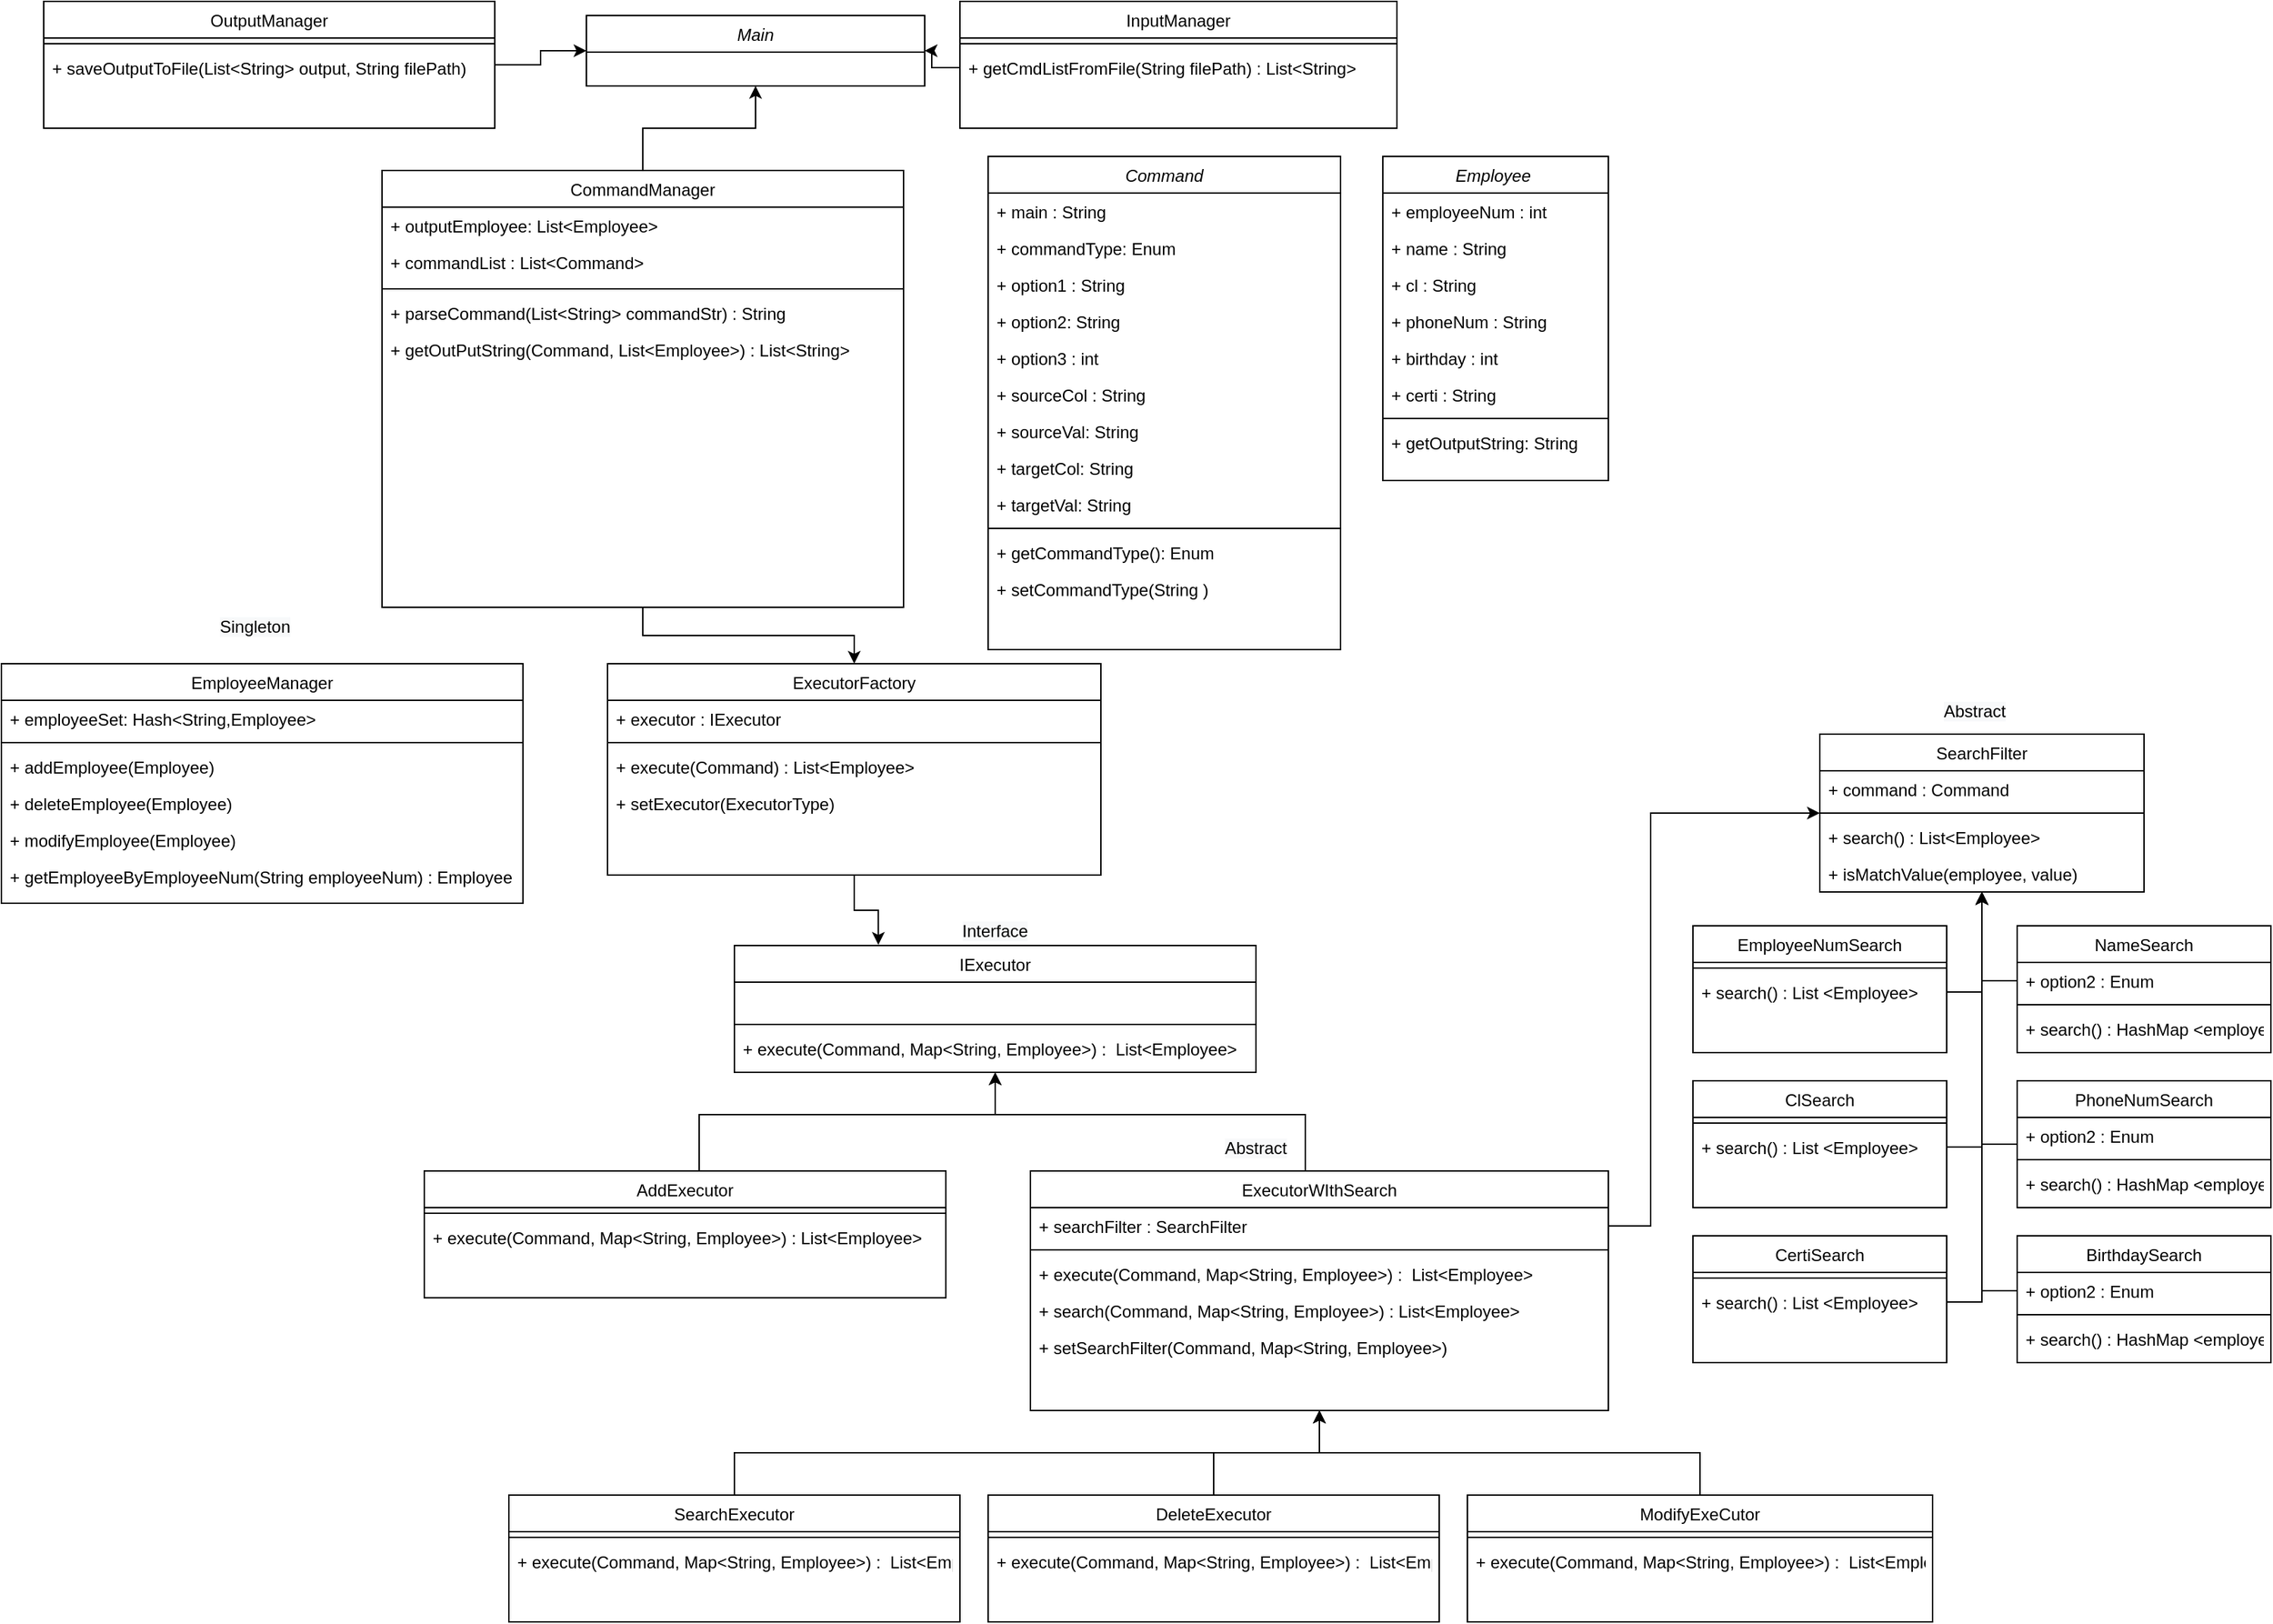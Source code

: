 <mxfile version="17.1.3" type="github">
  <diagram id="C5RBs43oDa-KdzZeNtuy" name="Page-1">
    <mxGraphModel dx="2188" dy="1085" grid="1" gridSize="10" guides="1" tooltips="1" connect="1" arrows="1" fold="1" page="1" pageScale="1" pageWidth="2336" pageHeight="1654" math="0" shadow="0">
      <root>
        <mxCell id="WIyWlLk6GJQsqaUBKTNV-0" />
        <mxCell id="WIyWlLk6GJQsqaUBKTNV-1" parent="WIyWlLk6GJQsqaUBKTNV-0" />
        <mxCell id="zkfFHV4jXpPFQw0GAbJ--0" value="Employee " style="swimlane;fontStyle=2;align=center;verticalAlign=top;childLayout=stackLayout;horizontal=1;startSize=26;horizontalStack=0;resizeParent=1;resizeLast=0;collapsible=1;marginBottom=0;rounded=0;shadow=0;strokeWidth=1;" parent="WIyWlLk6GJQsqaUBKTNV-1" vertex="1">
          <mxGeometry x="990" y="140" width="160" height="230" as="geometry">
            <mxRectangle x="230" y="140" width="160" height="26" as="alternateBounds" />
          </mxGeometry>
        </mxCell>
        <mxCell id="zkfFHV4jXpPFQw0GAbJ--1" value="+ employeeNum : int" style="text;align=left;verticalAlign=top;spacingLeft=4;spacingRight=4;overflow=hidden;rotatable=0;points=[[0,0.5],[1,0.5]];portConstraint=eastwest;" parent="zkfFHV4jXpPFQw0GAbJ--0" vertex="1">
          <mxGeometry y="26" width="160" height="26" as="geometry" />
        </mxCell>
        <mxCell id="zkfFHV4jXpPFQw0GAbJ--2" value="+ name : String" style="text;align=left;verticalAlign=top;spacingLeft=4;spacingRight=4;overflow=hidden;rotatable=0;points=[[0,0.5],[1,0.5]];portConstraint=eastwest;rounded=0;shadow=0;html=0;" parent="zkfFHV4jXpPFQw0GAbJ--0" vertex="1">
          <mxGeometry y="52" width="160" height="26" as="geometry" />
        </mxCell>
        <mxCell id="zkfFHV4jXpPFQw0GAbJ--3" value="+ cl : String" style="text;align=left;verticalAlign=top;spacingLeft=4;spacingRight=4;overflow=hidden;rotatable=0;points=[[0,0.5],[1,0.5]];portConstraint=eastwest;rounded=0;shadow=0;html=0;" parent="zkfFHV4jXpPFQw0GAbJ--0" vertex="1">
          <mxGeometry y="78" width="160" height="26" as="geometry" />
        </mxCell>
        <mxCell id="xc-bG-OozDcKseXhNq61-0" value="+ phoneNum : String" style="text;align=left;verticalAlign=top;spacingLeft=4;spacingRight=4;overflow=hidden;rotatable=0;points=[[0,0.5],[1,0.5]];portConstraint=eastwest;rounded=0;shadow=0;html=0;" parent="zkfFHV4jXpPFQw0GAbJ--0" vertex="1">
          <mxGeometry y="104" width="160" height="26" as="geometry" />
        </mxCell>
        <mxCell id="xc-bG-OozDcKseXhNq61-1" value="+ birthday : int" style="text;align=left;verticalAlign=top;spacingLeft=4;spacingRight=4;overflow=hidden;rotatable=0;points=[[0,0.5],[1,0.5]];portConstraint=eastwest;rounded=0;shadow=0;html=0;" parent="zkfFHV4jXpPFQw0GAbJ--0" vertex="1">
          <mxGeometry y="130" width="160" height="26" as="geometry" />
        </mxCell>
        <mxCell id="xc-bG-OozDcKseXhNq61-2" value="+ certi : String" style="text;align=left;verticalAlign=top;spacingLeft=4;spacingRight=4;overflow=hidden;rotatable=0;points=[[0,0.5],[1,0.5]];portConstraint=eastwest;rounded=0;shadow=0;html=0;" parent="zkfFHV4jXpPFQw0GAbJ--0" vertex="1">
          <mxGeometry y="156" width="160" height="26" as="geometry" />
        </mxCell>
        <mxCell id="XKsbibmMETe02h0eCrmc-21" value="" style="line;strokeWidth=1;fillColor=none;align=left;verticalAlign=middle;spacingTop=-1;spacingLeft=3;spacingRight=3;rotatable=0;labelPosition=right;points=[];portConstraint=eastwest;" vertex="1" parent="zkfFHV4jXpPFQw0GAbJ--0">
          <mxGeometry y="182" width="160" height="8" as="geometry" />
        </mxCell>
        <mxCell id="XKsbibmMETe02h0eCrmc-22" value="+ getOutputString: String" style="text;align=left;verticalAlign=top;spacingLeft=4;spacingRight=4;overflow=hidden;rotatable=0;points=[[0,0.5],[1,0.5]];portConstraint=eastwest;rounded=0;shadow=0;html=0;" vertex="1" parent="zkfFHV4jXpPFQw0GAbJ--0">
          <mxGeometry y="190" width="160" height="26" as="geometry" />
        </mxCell>
        <mxCell id="zkfFHV4jXpPFQw0GAbJ--17" value="EmployeeManager" style="swimlane;fontStyle=0;align=center;verticalAlign=top;childLayout=stackLayout;horizontal=1;startSize=26;horizontalStack=0;resizeParent=1;resizeLast=0;collapsible=1;marginBottom=0;rounded=0;shadow=0;strokeWidth=1;" parent="WIyWlLk6GJQsqaUBKTNV-1" vertex="1">
          <mxGeometry x="10" y="500" width="370" height="170" as="geometry">
            <mxRectangle x="360" y="200" width="160" height="26" as="alternateBounds" />
          </mxGeometry>
        </mxCell>
        <mxCell id="xc-bG-OozDcKseXhNq61-7" value="+ employeeSet: Hash&lt;String,Employee&gt;" style="text;align=left;verticalAlign=top;spacingLeft=4;spacingRight=4;overflow=hidden;rotatable=0;points=[[0,0.5],[1,0.5]];portConstraint=eastwest;" parent="zkfFHV4jXpPFQw0GAbJ--17" vertex="1">
          <mxGeometry y="26" width="370" height="26" as="geometry" />
        </mxCell>
        <mxCell id="zkfFHV4jXpPFQw0GAbJ--23" value="" style="line;html=1;strokeWidth=1;align=left;verticalAlign=middle;spacingTop=-1;spacingLeft=3;spacingRight=3;rotatable=0;labelPosition=right;points=[];portConstraint=eastwest;" parent="zkfFHV4jXpPFQw0GAbJ--17" vertex="1">
          <mxGeometry y="52" width="370" height="8" as="geometry" />
        </mxCell>
        <mxCell id="xc-bG-OozDcKseXhNq61-9" value="+ addEmployee(Employee) " style="text;align=left;verticalAlign=top;spacingLeft=4;spacingRight=4;overflow=hidden;rotatable=0;points=[[0,0.5],[1,0.5]];portConstraint=eastwest;" parent="zkfFHV4jXpPFQw0GAbJ--17" vertex="1">
          <mxGeometry y="60" width="370" height="26" as="geometry" />
        </mxCell>
        <mxCell id="XKsbibmMETe02h0eCrmc-74" value="+ deleteEmployee(Employee) " style="text;align=left;verticalAlign=top;spacingLeft=4;spacingRight=4;overflow=hidden;rotatable=0;points=[[0,0.5],[1,0.5]];portConstraint=eastwest;" vertex="1" parent="zkfFHV4jXpPFQw0GAbJ--17">
          <mxGeometry y="86" width="370" height="26" as="geometry" />
        </mxCell>
        <mxCell id="XKsbibmMETe02h0eCrmc-75" value="+ modifyEmployee(Employee) " style="text;align=left;verticalAlign=top;spacingLeft=4;spacingRight=4;overflow=hidden;rotatable=0;points=[[0,0.5],[1,0.5]];portConstraint=eastwest;" vertex="1" parent="zkfFHV4jXpPFQw0GAbJ--17">
          <mxGeometry y="112" width="370" height="26" as="geometry" />
        </mxCell>
        <mxCell id="XKsbibmMETe02h0eCrmc-70" value="+ getEmployeeByEmployeeNum(String employeeNum) : Employee" style="text;align=left;verticalAlign=top;spacingLeft=4;spacingRight=4;overflow=hidden;rotatable=0;points=[[0,0.5],[1,0.5]];portConstraint=eastwest;" vertex="1" parent="zkfFHV4jXpPFQw0GAbJ--17">
          <mxGeometry y="138" width="370" height="26" as="geometry" />
        </mxCell>
        <mxCell id="XKsbibmMETe02h0eCrmc-77" style="edgeStyle=orthogonalEdgeStyle;rounded=0;orthogonalLoop=1;jettySize=auto;html=1;entryX=0.5;entryY=1;entryDx=0;entryDy=0;" edge="1" parent="WIyWlLk6GJQsqaUBKTNV-1" source="xc-bG-OozDcKseXhNq61-25" target="XKsbibmMETe02h0eCrmc-0">
          <mxGeometry relative="1" as="geometry" />
        </mxCell>
        <mxCell id="XKsbibmMETe02h0eCrmc-79" style="edgeStyle=orthogonalEdgeStyle;rounded=0;orthogonalLoop=1;jettySize=auto;html=1;entryX=0.5;entryY=0;entryDx=0;entryDy=0;" edge="1" parent="WIyWlLk6GJQsqaUBKTNV-1" source="xc-bG-OozDcKseXhNq61-25" target="XKsbibmMETe02h0eCrmc-28">
          <mxGeometry relative="1" as="geometry" />
        </mxCell>
        <mxCell id="xc-bG-OozDcKseXhNq61-25" value="CommandManager" style="swimlane;fontStyle=0;align=center;verticalAlign=top;childLayout=stackLayout;horizontal=1;startSize=26;horizontalStack=0;resizeParent=1;resizeLast=0;collapsible=1;marginBottom=0;rounded=0;shadow=0;strokeWidth=1;" parent="WIyWlLk6GJQsqaUBKTNV-1" vertex="1">
          <mxGeometry x="280" y="150" width="370" height="310" as="geometry">
            <mxRectangle x="550" y="140" width="160" height="26" as="alternateBounds" />
          </mxGeometry>
        </mxCell>
        <mxCell id="xc-bG-OozDcKseXhNq61-26" value="+ outputEmployee: List&lt;Employee&gt;" style="text;align=left;verticalAlign=top;spacingLeft=4;spacingRight=4;overflow=hidden;rotatable=0;points=[[0,0.5],[1,0.5]];portConstraint=eastwest;" parent="xc-bG-OozDcKseXhNq61-25" vertex="1">
          <mxGeometry y="26" width="370" height="26" as="geometry" />
        </mxCell>
        <mxCell id="xc-bG-OozDcKseXhNq61-27" value="+ commandList : List&lt;Command&gt;" style="text;align=left;verticalAlign=top;spacingLeft=4;spacingRight=4;overflow=hidden;rotatable=0;points=[[0,0.5],[1,0.5]];portConstraint=eastwest;rounded=0;shadow=0;html=0;" parent="xc-bG-OozDcKseXhNq61-25" vertex="1">
          <mxGeometry y="52" width="370" height="28" as="geometry" />
        </mxCell>
        <mxCell id="xc-bG-OozDcKseXhNq61-31" value="" style="line;html=1;strokeWidth=1;align=left;verticalAlign=middle;spacingTop=-1;spacingLeft=3;spacingRight=3;rotatable=0;labelPosition=right;points=[];portConstraint=eastwest;" parent="xc-bG-OozDcKseXhNq61-25" vertex="1">
          <mxGeometry y="80" width="370" height="8" as="geometry" />
        </mxCell>
        <mxCell id="XKsbibmMETe02h0eCrmc-25" value="+ parseCommand(List&lt;String&gt; commandStr) : String " style="text;align=left;verticalAlign=top;spacingLeft=4;spacingRight=4;overflow=hidden;rotatable=0;points=[[0,0.5],[1,0.5]];portConstraint=eastwest;" vertex="1" parent="xc-bG-OozDcKseXhNq61-25">
          <mxGeometry y="88" width="370" height="26" as="geometry" />
        </mxCell>
        <mxCell id="xc-bG-OozDcKseXhNq61-33" value="+ getOutPutString(Command, List&lt;Employee&gt;) : List&lt;String&gt;" style="text;align=left;verticalAlign=top;spacingLeft=4;spacingRight=4;overflow=hidden;rotatable=0;points=[[0,0.5],[1,0.5]];portConstraint=eastwest;" parent="xc-bG-OozDcKseXhNq61-25" vertex="1">
          <mxGeometry y="114" width="370" height="26" as="geometry" />
        </mxCell>
        <mxCell id="xc-bG-OozDcKseXhNq61-37" value="Command" style="swimlane;fontStyle=2;align=center;verticalAlign=top;childLayout=stackLayout;horizontal=1;startSize=26;horizontalStack=0;resizeParent=1;resizeLast=0;collapsible=1;marginBottom=0;rounded=0;shadow=0;strokeWidth=1;" parent="WIyWlLk6GJQsqaUBKTNV-1" vertex="1">
          <mxGeometry x="710" y="140" width="250" height="350" as="geometry">
            <mxRectangle x="230" y="140" width="160" height="26" as="alternateBounds" />
          </mxGeometry>
        </mxCell>
        <mxCell id="xc-bG-OozDcKseXhNq61-38" value="+ main : String" style="text;align=left;verticalAlign=top;spacingLeft=4;spacingRight=4;overflow=hidden;rotatable=0;points=[[0,0.5],[1,0.5]];portConstraint=eastwest;" parent="xc-bG-OozDcKseXhNq61-37" vertex="1">
          <mxGeometry y="26" width="250" height="26" as="geometry" />
        </mxCell>
        <mxCell id="xc-bG-OozDcKseXhNq61-39" value="+ commandType: Enum" style="text;align=left;verticalAlign=top;spacingLeft=4;spacingRight=4;overflow=hidden;rotatable=0;points=[[0,0.5],[1,0.5]];portConstraint=eastwest;rounded=0;shadow=0;html=0;" parent="xc-bG-OozDcKseXhNq61-37" vertex="1">
          <mxGeometry y="52" width="250" height="26" as="geometry" />
        </mxCell>
        <mxCell id="xc-bG-OozDcKseXhNq61-40" value="+ option1 : String" style="text;align=left;verticalAlign=top;spacingLeft=4;spacingRight=4;overflow=hidden;rotatable=0;points=[[0,0.5],[1,0.5]];portConstraint=eastwest;rounded=0;shadow=0;html=0;" parent="xc-bG-OozDcKseXhNq61-37" vertex="1">
          <mxGeometry y="78" width="250" height="26" as="geometry" />
        </mxCell>
        <mxCell id="xc-bG-OozDcKseXhNq61-41" value="+ option2: String" style="text;align=left;verticalAlign=top;spacingLeft=4;spacingRight=4;overflow=hidden;rotatable=0;points=[[0,0.5],[1,0.5]];portConstraint=eastwest;rounded=0;shadow=0;html=0;" parent="xc-bG-OozDcKseXhNq61-37" vertex="1">
          <mxGeometry y="104" width="250" height="26" as="geometry" />
        </mxCell>
        <mxCell id="xc-bG-OozDcKseXhNq61-42" value="+ option3 : int" style="text;align=left;verticalAlign=top;spacingLeft=4;spacingRight=4;overflow=hidden;rotatable=0;points=[[0,0.5],[1,0.5]];portConstraint=eastwest;rounded=0;shadow=0;html=0;" parent="xc-bG-OozDcKseXhNq61-37" vertex="1">
          <mxGeometry y="130" width="250" height="26" as="geometry" />
        </mxCell>
        <mxCell id="xc-bG-OozDcKseXhNq61-43" value="+ sourceCol : String" style="text;align=left;verticalAlign=top;spacingLeft=4;spacingRight=4;overflow=hidden;rotatable=0;points=[[0,0.5],[1,0.5]];portConstraint=eastwest;rounded=0;shadow=0;html=0;" parent="xc-bG-OozDcKseXhNq61-37" vertex="1">
          <mxGeometry y="156" width="250" height="26" as="geometry" />
        </mxCell>
        <mxCell id="xc-bG-OozDcKseXhNq61-61" value="+ sourceVal: String" style="text;align=left;verticalAlign=top;spacingLeft=4;spacingRight=4;overflow=hidden;rotatable=0;points=[[0,0.5],[1,0.5]];portConstraint=eastwest;rounded=0;shadow=0;html=0;" parent="xc-bG-OozDcKseXhNq61-37" vertex="1">
          <mxGeometry y="182" width="250" height="26" as="geometry" />
        </mxCell>
        <mxCell id="xc-bG-OozDcKseXhNq61-62" value="+ targetCol: String" style="text;align=left;verticalAlign=top;spacingLeft=4;spacingRight=4;overflow=hidden;rotatable=0;points=[[0,0.5],[1,0.5]];portConstraint=eastwest;rounded=0;shadow=0;html=0;" parent="xc-bG-OozDcKseXhNq61-37" vertex="1">
          <mxGeometry y="208" width="250" height="26" as="geometry" />
        </mxCell>
        <mxCell id="xc-bG-OozDcKseXhNq61-63" value="+ targetVal: String" style="text;align=left;verticalAlign=top;spacingLeft=4;spacingRight=4;overflow=hidden;rotatable=0;points=[[0,0.5],[1,0.5]];portConstraint=eastwest;rounded=0;shadow=0;html=0;" parent="xc-bG-OozDcKseXhNq61-37" vertex="1">
          <mxGeometry y="234" width="250" height="26" as="geometry" />
        </mxCell>
        <mxCell id="XKsbibmMETe02h0eCrmc-23" value="" style="line;strokeWidth=1;fillColor=none;align=left;verticalAlign=middle;spacingTop=-1;spacingLeft=3;spacingRight=3;rotatable=0;labelPosition=right;points=[];portConstraint=eastwest;" vertex="1" parent="xc-bG-OozDcKseXhNq61-37">
          <mxGeometry y="260" width="250" height="8" as="geometry" />
        </mxCell>
        <mxCell id="XKsbibmMETe02h0eCrmc-24" value="+ getCommandType(): Enum" style="text;align=left;verticalAlign=top;spacingLeft=4;spacingRight=4;overflow=hidden;rotatable=0;points=[[0,0.5],[1,0.5]];portConstraint=eastwest;rounded=0;shadow=0;html=0;" vertex="1" parent="xc-bG-OozDcKseXhNq61-37">
          <mxGeometry y="268" width="250" height="26" as="geometry" />
        </mxCell>
        <mxCell id="XKsbibmMETe02h0eCrmc-27" value="+ setCommandType(String )" style="text;align=left;verticalAlign=top;spacingLeft=4;spacingRight=4;overflow=hidden;rotatable=0;points=[[0,0.5],[1,0.5]];portConstraint=eastwest;rounded=0;shadow=0;html=0;" vertex="1" parent="xc-bG-OozDcKseXhNq61-37">
          <mxGeometry y="294" width="250" height="26" as="geometry" />
        </mxCell>
        <mxCell id="xc-bG-OozDcKseXhNq61-64" value="IExecutor" style="swimlane;fontStyle=0;align=center;verticalAlign=top;childLayout=stackLayout;horizontal=1;startSize=26;horizontalStack=0;resizeParent=1;resizeLast=0;collapsible=1;marginBottom=0;rounded=0;shadow=0;strokeWidth=1;" parent="WIyWlLk6GJQsqaUBKTNV-1" vertex="1">
          <mxGeometry x="530" y="700" width="370" height="90" as="geometry">
            <mxRectangle x="550" y="140" width="160" height="26" as="alternateBounds" />
          </mxGeometry>
        </mxCell>
        <mxCell id="xc-bG-OozDcKseXhNq61-65" value=" " style="text;align=left;verticalAlign=top;spacingLeft=4;spacingRight=4;overflow=hidden;rotatable=0;points=[[0,0.5],[1,0.5]];portConstraint=eastwest;" parent="xc-bG-OozDcKseXhNq61-64" vertex="1">
          <mxGeometry y="26" width="370" height="26" as="geometry" />
        </mxCell>
        <mxCell id="xc-bG-OozDcKseXhNq61-70" value="" style="line;html=1;strokeWidth=1;align=left;verticalAlign=middle;spacingTop=-1;spacingLeft=3;spacingRight=3;rotatable=0;labelPosition=right;points=[];portConstraint=eastwest;" parent="xc-bG-OozDcKseXhNq61-64" vertex="1">
          <mxGeometry y="52" width="370" height="8" as="geometry" />
        </mxCell>
        <mxCell id="xc-bG-OozDcKseXhNq61-91" value="+ execute(Command, Map&lt;String, Employee&gt;) :  List&lt;Employee&gt;" style="text;align=left;verticalAlign=top;spacingLeft=4;spacingRight=4;overflow=hidden;rotatable=0;points=[[0,0.5],[1,0.5]];portConstraint=eastwest;" parent="xc-bG-OozDcKseXhNq61-64" vertex="1">
          <mxGeometry y="60" width="370" height="26" as="geometry" />
        </mxCell>
        <mxCell id="xc-bG-OozDcKseXhNq61-96" style="edgeStyle=orthogonalEdgeStyle;rounded=0;orthogonalLoop=1;jettySize=auto;html=1;" parent="WIyWlLk6GJQsqaUBKTNV-1" source="xc-bG-OozDcKseXhNq61-77" target="xc-bG-OozDcKseXhNq61-64" edge="1">
          <mxGeometry relative="1" as="geometry">
            <Array as="points">
              <mxPoint x="505" y="820" />
              <mxPoint x="715" y="820" />
            </Array>
          </mxGeometry>
        </mxCell>
        <mxCell id="xc-bG-OozDcKseXhNq61-77" value="AddExecutor" style="swimlane;fontStyle=0;align=center;verticalAlign=top;childLayout=stackLayout;horizontal=1;startSize=26;horizontalStack=0;resizeParent=1;resizeLast=0;collapsible=1;marginBottom=0;rounded=0;shadow=0;strokeWidth=1;" parent="WIyWlLk6GJQsqaUBKTNV-1" vertex="1">
          <mxGeometry x="310" y="860" width="370" height="90" as="geometry">
            <mxRectangle x="550" y="140" width="160" height="26" as="alternateBounds" />
          </mxGeometry>
        </mxCell>
        <mxCell id="xc-bG-OozDcKseXhNq61-79" value="" style="line;html=1;strokeWidth=1;align=left;verticalAlign=middle;spacingTop=-1;spacingLeft=3;spacingRight=3;rotatable=0;labelPosition=right;points=[];portConstraint=eastwest;" parent="xc-bG-OozDcKseXhNq61-77" vertex="1">
          <mxGeometry y="26" width="370" height="8" as="geometry" />
        </mxCell>
        <mxCell id="xc-bG-OozDcKseXhNq61-103" value="+ execute(Command, Map&lt;String, Employee&gt;) : List&lt;Employee&gt;" style="text;align=left;verticalAlign=top;spacingLeft=4;spacingRight=4;overflow=hidden;rotatable=0;points=[[0,0.5],[1,0.5]];portConstraint=eastwest;" parent="xc-bG-OozDcKseXhNq61-77" vertex="1">
          <mxGeometry y="34" width="370" height="26" as="geometry" />
        </mxCell>
        <mxCell id="xc-bG-OozDcKseXhNq61-81" value="EmployeeNumSearch" style="swimlane;fontStyle=0;align=center;verticalAlign=top;childLayout=stackLayout;horizontal=1;startSize=26;horizontalStack=0;resizeParent=1;resizeLast=0;collapsible=1;marginBottom=0;rounded=0;shadow=0;strokeWidth=1;" parent="WIyWlLk6GJQsqaUBKTNV-1" vertex="1">
          <mxGeometry x="1210" y="686" width="180" height="90" as="geometry">
            <mxRectangle x="550" y="140" width="160" height="26" as="alternateBounds" />
          </mxGeometry>
        </mxCell>
        <mxCell id="xc-bG-OozDcKseXhNq61-83" value="" style="line;html=1;strokeWidth=1;align=left;verticalAlign=middle;spacingTop=-1;spacingLeft=3;spacingRight=3;rotatable=0;labelPosition=right;points=[];portConstraint=eastwest;" parent="xc-bG-OozDcKseXhNq61-81" vertex="1">
          <mxGeometry y="26" width="180" height="8" as="geometry" />
        </mxCell>
        <mxCell id="xc-bG-OozDcKseXhNq61-125" value="+ search() : List &lt;Employee&gt;" style="text;align=left;verticalAlign=top;spacingLeft=4;spacingRight=4;overflow=hidden;rotatable=0;points=[[0,0.5],[1,0.5]];portConstraint=eastwest;" parent="xc-bG-OozDcKseXhNq61-81" vertex="1">
          <mxGeometry y="34" width="180" height="26" as="geometry" />
        </mxCell>
        <mxCell id="xc-bG-OozDcKseXhNq61-111" style="edgeStyle=orthogonalEdgeStyle;rounded=0;orthogonalLoop=1;jettySize=auto;html=1;entryX=0.5;entryY=1;entryDx=0;entryDy=0;" parent="WIyWlLk6GJQsqaUBKTNV-1" source="xc-bG-OozDcKseXhNq61-88" target="xc-bG-OozDcKseXhNq61-64" edge="1">
          <mxGeometry relative="1" as="geometry">
            <Array as="points">
              <mxPoint x="935" y="820" />
              <mxPoint x="715" y="820" />
            </Array>
          </mxGeometry>
        </mxCell>
        <mxCell id="xc-bG-OozDcKseXhNq61-88" value="ExecutorWIthSearch" style="swimlane;fontStyle=0;align=center;verticalAlign=top;childLayout=stackLayout;horizontal=1;startSize=26;horizontalStack=0;resizeParent=1;resizeLast=0;collapsible=1;marginBottom=0;rounded=0;shadow=0;strokeWidth=1;" parent="WIyWlLk6GJQsqaUBKTNV-1" vertex="1">
          <mxGeometry x="740" y="860" width="410" height="170" as="geometry">
            <mxRectangle x="550" y="140" width="160" height="26" as="alternateBounds" />
          </mxGeometry>
        </mxCell>
        <mxCell id="xc-bG-OozDcKseXhNq61-105" value="+ searchFilter : SearchFilter" style="text;align=left;verticalAlign=top;spacingLeft=4;spacingRight=4;overflow=hidden;rotatable=0;points=[[0,0.5],[1,0.5]];portConstraint=eastwest;" parent="xc-bG-OozDcKseXhNq61-88" vertex="1">
          <mxGeometry y="26" width="410" height="26" as="geometry" />
        </mxCell>
        <mxCell id="xc-bG-OozDcKseXhNq61-90" value="" style="line;html=1;strokeWidth=1;align=left;verticalAlign=middle;spacingTop=-1;spacingLeft=3;spacingRight=3;rotatable=0;labelPosition=right;points=[];portConstraint=eastwest;" parent="xc-bG-OozDcKseXhNq61-88" vertex="1">
          <mxGeometry y="52" width="410" height="8" as="geometry" />
        </mxCell>
        <mxCell id="XKsbibmMETe02h0eCrmc-48" value="+ execute(Command, Map&lt;String, Employee&gt;) :  List&lt;Employee&gt;" style="text;align=left;verticalAlign=top;spacingLeft=4;spacingRight=4;overflow=hidden;rotatable=0;points=[[0,0.5],[1,0.5]];portConstraint=eastwest;" vertex="1" parent="xc-bG-OozDcKseXhNq61-88">
          <mxGeometry y="60" width="410" height="26" as="geometry" />
        </mxCell>
        <mxCell id="XKsbibmMETe02h0eCrmc-45" value="+ search(Command, Map&lt;String, Employee&gt;) : List&lt;Employee&gt;" style="text;align=left;verticalAlign=top;spacingLeft=4;spacingRight=4;overflow=hidden;rotatable=0;points=[[0,0.5],[1,0.5]];portConstraint=eastwest;" vertex="1" parent="xc-bG-OozDcKseXhNq61-88">
          <mxGeometry y="86" width="410" height="26" as="geometry" />
        </mxCell>
        <mxCell id="XKsbibmMETe02h0eCrmc-47" value="+ setSearchFilter(Command, Map&lt;String, Employee&gt;)" style="text;align=left;verticalAlign=top;spacingLeft=4;spacingRight=4;overflow=hidden;rotatable=0;points=[[0,0.5],[1,0.5]];portConstraint=eastwest;" vertex="1" parent="xc-bG-OozDcKseXhNq61-88">
          <mxGeometry y="112" width="410" height="26" as="geometry" />
        </mxCell>
        <mxCell id="xc-bG-OozDcKseXhNq61-106" value="SearchFilter" style="swimlane;fontStyle=0;align=center;verticalAlign=top;childLayout=stackLayout;horizontal=1;startSize=26;horizontalStack=0;resizeParent=1;resizeLast=0;collapsible=1;marginBottom=0;rounded=0;shadow=0;strokeWidth=1;" parent="WIyWlLk6GJQsqaUBKTNV-1" vertex="1">
          <mxGeometry x="1300" y="550" width="230" height="112" as="geometry">
            <mxRectangle x="550" y="140" width="160" height="26" as="alternateBounds" />
          </mxGeometry>
        </mxCell>
        <mxCell id="XKsbibmMETe02h0eCrmc-50" value="+ command : Command" style="text;align=left;verticalAlign=top;spacingLeft=4;spacingRight=4;overflow=hidden;rotatable=0;points=[[0,0.5],[1,0.5]];portConstraint=eastwest;" vertex="1" parent="xc-bG-OozDcKseXhNq61-106">
          <mxGeometry y="26" width="230" height="26" as="geometry" />
        </mxCell>
        <mxCell id="xc-bG-OozDcKseXhNq61-108" value="" style="line;html=1;strokeWidth=1;align=left;verticalAlign=middle;spacingTop=-1;spacingLeft=3;spacingRight=3;rotatable=0;labelPosition=right;points=[];portConstraint=eastwest;" parent="xc-bG-OozDcKseXhNq61-106" vertex="1">
          <mxGeometry y="52" width="230" height="8" as="geometry" />
        </mxCell>
        <mxCell id="xc-bG-OozDcKseXhNq61-109" value="+ search() : List&lt;Employee&gt;" style="text;align=left;verticalAlign=top;spacingLeft=4;spacingRight=4;overflow=hidden;rotatable=0;points=[[0,0.5],[1,0.5]];portConstraint=eastwest;" parent="xc-bG-OozDcKseXhNq61-106" vertex="1">
          <mxGeometry y="60" width="230" height="26" as="geometry" />
        </mxCell>
        <mxCell id="XKsbibmMETe02h0eCrmc-51" value="+ isMatchValue(employee, value) " style="text;align=left;verticalAlign=top;spacingLeft=4;spacingRight=4;overflow=hidden;rotatable=0;points=[[0,0.5],[1,0.5]];portConstraint=eastwest;" vertex="1" parent="xc-bG-OozDcKseXhNq61-106">
          <mxGeometry y="86" width="230" height="26" as="geometry" />
        </mxCell>
        <mxCell id="xc-bG-OozDcKseXhNq61-112" value="&lt;span style=&quot;color: rgb(0 , 0 , 0) ; font-family: &amp;#34;helvetica&amp;#34; ; font-size: 12px ; font-style: normal ; font-weight: 400 ; letter-spacing: normal ; text-indent: 0px ; text-transform: none ; word-spacing: 0px ; background-color: rgb(248 , 249 , 250) ; display: inline ; float: none&quot;&gt;Abstract&lt;/span&gt;" style="text;whiteSpace=wrap;html=1;align=center;" parent="WIyWlLk6GJQsqaUBKTNV-1" vertex="1">
          <mxGeometry x="1370" y="520" width="80" height="30" as="geometry" />
        </mxCell>
        <mxCell id="xc-bG-OozDcKseXhNq61-113" value="NameSearch" style="swimlane;fontStyle=0;align=center;verticalAlign=top;childLayout=stackLayout;horizontal=1;startSize=26;horizontalStack=0;resizeParent=1;resizeLast=0;collapsible=1;marginBottom=0;rounded=0;shadow=0;strokeWidth=1;" parent="WIyWlLk6GJQsqaUBKTNV-1" vertex="1">
          <mxGeometry x="1440" y="686" width="180" height="90" as="geometry">
            <mxRectangle x="550" y="140" width="160" height="26" as="alternateBounds" />
          </mxGeometry>
        </mxCell>
        <mxCell id="xc-bG-OozDcKseXhNq61-114" value="+ option2 : Enum" style="text;align=left;verticalAlign=top;spacingLeft=4;spacingRight=4;overflow=hidden;rotatable=0;points=[[0,0.5],[1,0.5]];portConstraint=eastwest;" parent="xc-bG-OozDcKseXhNq61-113" vertex="1">
          <mxGeometry y="26" width="180" height="26" as="geometry" />
        </mxCell>
        <mxCell id="xc-bG-OozDcKseXhNq61-115" value="" style="line;html=1;strokeWidth=1;align=left;verticalAlign=middle;spacingTop=-1;spacingLeft=3;spacingRight=3;rotatable=0;labelPosition=right;points=[];portConstraint=eastwest;" parent="xc-bG-OozDcKseXhNq61-113" vertex="1">
          <mxGeometry y="52" width="180" height="8" as="geometry" />
        </mxCell>
        <mxCell id="xc-bG-OozDcKseXhNq61-116" value="+ search() : HashMap &lt;employeeNum, Employee&gt;" style="text;align=left;verticalAlign=top;spacingLeft=4;spacingRight=4;overflow=hidden;rotatable=0;points=[[0,0.5],[1,0.5]];portConstraint=eastwest;" parent="xc-bG-OozDcKseXhNq61-113" vertex="1">
          <mxGeometry y="60" width="180" height="26" as="geometry" />
        </mxCell>
        <mxCell id="XKsbibmMETe02h0eCrmc-57" style="edgeStyle=orthogonalEdgeStyle;rounded=0;orthogonalLoop=1;jettySize=auto;html=1;" edge="1" parent="WIyWlLk6GJQsqaUBKTNV-1" source="xc-bG-OozDcKseXhNq61-126" target="xc-bG-OozDcKseXhNq61-106">
          <mxGeometry relative="1" as="geometry">
            <Array as="points">
              <mxPoint x="1415" y="841" />
            </Array>
          </mxGeometry>
        </mxCell>
        <mxCell id="xc-bG-OozDcKseXhNq61-126" value="PhoneNumSearch" style="swimlane;fontStyle=0;align=center;verticalAlign=top;childLayout=stackLayout;horizontal=1;startSize=26;horizontalStack=0;resizeParent=1;resizeLast=0;collapsible=1;marginBottom=0;rounded=0;shadow=0;strokeWidth=1;" parent="WIyWlLk6GJQsqaUBKTNV-1" vertex="1">
          <mxGeometry x="1440" y="796" width="180" height="90" as="geometry">
            <mxRectangle x="550" y="140" width="160" height="26" as="alternateBounds" />
          </mxGeometry>
        </mxCell>
        <mxCell id="xc-bG-OozDcKseXhNq61-127" value="+ option2 : Enum" style="text;align=left;verticalAlign=top;spacingLeft=4;spacingRight=4;overflow=hidden;rotatable=0;points=[[0,0.5],[1,0.5]];portConstraint=eastwest;" parent="xc-bG-OozDcKseXhNq61-126" vertex="1">
          <mxGeometry y="26" width="180" height="26" as="geometry" />
        </mxCell>
        <mxCell id="xc-bG-OozDcKseXhNq61-128" value="" style="line;html=1;strokeWidth=1;align=left;verticalAlign=middle;spacingTop=-1;spacingLeft=3;spacingRight=3;rotatable=0;labelPosition=right;points=[];portConstraint=eastwest;" parent="xc-bG-OozDcKseXhNq61-126" vertex="1">
          <mxGeometry y="52" width="180" height="8" as="geometry" />
        </mxCell>
        <mxCell id="xc-bG-OozDcKseXhNq61-129" value="+ search() : HashMap &lt;employeeNum, Employee&gt;" style="text;align=left;verticalAlign=top;spacingLeft=4;spacingRight=4;overflow=hidden;rotatable=0;points=[[0,0.5],[1,0.5]];portConstraint=eastwest;" parent="xc-bG-OozDcKseXhNq61-126" vertex="1">
          <mxGeometry y="60" width="180" height="26" as="geometry" />
        </mxCell>
        <mxCell id="xc-bG-OozDcKseXhNq61-130" value="ClSearch" style="swimlane;fontStyle=0;align=center;verticalAlign=top;childLayout=stackLayout;horizontal=1;startSize=26;horizontalStack=0;resizeParent=1;resizeLast=0;collapsible=1;marginBottom=0;rounded=0;shadow=0;strokeWidth=1;" parent="WIyWlLk6GJQsqaUBKTNV-1" vertex="1">
          <mxGeometry x="1210" y="796" width="180" height="90" as="geometry">
            <mxRectangle x="550" y="140" width="160" height="26" as="alternateBounds" />
          </mxGeometry>
        </mxCell>
        <mxCell id="xc-bG-OozDcKseXhNq61-132" value="" style="line;html=1;strokeWidth=1;align=left;verticalAlign=middle;spacingTop=-1;spacingLeft=3;spacingRight=3;rotatable=0;labelPosition=right;points=[];portConstraint=eastwest;" parent="xc-bG-OozDcKseXhNq61-130" vertex="1">
          <mxGeometry y="26" width="180" height="8" as="geometry" />
        </mxCell>
        <mxCell id="xc-bG-OozDcKseXhNq61-133" value="+ search() : List &lt;Employee&gt;" style="text;align=left;verticalAlign=top;spacingLeft=4;spacingRight=4;overflow=hidden;rotatable=0;points=[[0,0.5],[1,0.5]];portConstraint=eastwest;" parent="xc-bG-OozDcKseXhNq61-130" vertex="1">
          <mxGeometry y="34" width="180" height="26" as="geometry" />
        </mxCell>
        <mxCell id="xc-bG-OozDcKseXhNq61-134" value="BirthdaySearch" style="swimlane;fontStyle=0;align=center;verticalAlign=top;childLayout=stackLayout;horizontal=1;startSize=26;horizontalStack=0;resizeParent=1;resizeLast=0;collapsible=1;marginBottom=0;rounded=0;shadow=0;strokeWidth=1;" parent="WIyWlLk6GJQsqaUBKTNV-1" vertex="1">
          <mxGeometry x="1440" y="906" width="180" height="90" as="geometry">
            <mxRectangle x="550" y="140" width="160" height="26" as="alternateBounds" />
          </mxGeometry>
        </mxCell>
        <mxCell id="xc-bG-OozDcKseXhNq61-135" value="+ option2 : Enum" style="text;align=left;verticalAlign=top;spacingLeft=4;spacingRight=4;overflow=hidden;rotatable=0;points=[[0,0.5],[1,0.5]];portConstraint=eastwest;" parent="xc-bG-OozDcKseXhNq61-134" vertex="1">
          <mxGeometry y="26" width="180" height="26" as="geometry" />
        </mxCell>
        <mxCell id="xc-bG-OozDcKseXhNq61-136" value="" style="line;html=1;strokeWidth=1;align=left;verticalAlign=middle;spacingTop=-1;spacingLeft=3;spacingRight=3;rotatable=0;labelPosition=right;points=[];portConstraint=eastwest;" parent="xc-bG-OozDcKseXhNq61-134" vertex="1">
          <mxGeometry y="52" width="180" height="8" as="geometry" />
        </mxCell>
        <mxCell id="xc-bG-OozDcKseXhNq61-137" value="+ search() : HashMap &lt;employeeNum, Employee&gt;" style="text;align=left;verticalAlign=top;spacingLeft=4;spacingRight=4;overflow=hidden;rotatable=0;points=[[0,0.5],[1,0.5]];portConstraint=eastwest;" parent="xc-bG-OozDcKseXhNq61-134" vertex="1">
          <mxGeometry y="60" width="180" height="26" as="geometry" />
        </mxCell>
        <mxCell id="xc-bG-OozDcKseXhNq61-138" value="CertiSearch" style="swimlane;fontStyle=0;align=center;verticalAlign=top;childLayout=stackLayout;horizontal=1;startSize=26;horizontalStack=0;resizeParent=1;resizeLast=0;collapsible=1;marginBottom=0;rounded=0;shadow=0;strokeWidth=1;" parent="WIyWlLk6GJQsqaUBKTNV-1" vertex="1">
          <mxGeometry x="1210" y="906" width="180" height="90" as="geometry">
            <mxRectangle x="550" y="140" width="160" height="26" as="alternateBounds" />
          </mxGeometry>
        </mxCell>
        <mxCell id="xc-bG-OozDcKseXhNq61-140" value="" style="line;html=1;strokeWidth=1;align=left;verticalAlign=middle;spacingTop=-1;spacingLeft=3;spacingRight=3;rotatable=0;labelPosition=right;points=[];portConstraint=eastwest;" parent="xc-bG-OozDcKseXhNq61-138" vertex="1">
          <mxGeometry y="26" width="180" height="8" as="geometry" />
        </mxCell>
        <mxCell id="xc-bG-OozDcKseXhNq61-141" value="+ search() : List &lt;Employee&gt;" style="text;align=left;verticalAlign=top;spacingLeft=4;spacingRight=4;overflow=hidden;rotatable=0;points=[[0,0.5],[1,0.5]];portConstraint=eastwest;" parent="xc-bG-OozDcKseXhNq61-138" vertex="1">
          <mxGeometry y="34" width="180" height="26" as="geometry" />
        </mxCell>
        <mxCell id="XKsbibmMETe02h0eCrmc-0" value="Main" style="swimlane;fontStyle=2;align=center;verticalAlign=top;childLayout=stackLayout;horizontal=1;startSize=26;horizontalStack=0;resizeParent=1;resizeLast=0;collapsible=1;marginBottom=0;rounded=0;shadow=0;strokeWidth=1;" vertex="1" parent="WIyWlLk6GJQsqaUBKTNV-1">
          <mxGeometry x="425" y="40" width="240" height="50" as="geometry">
            <mxRectangle x="230" y="140" width="160" height="26" as="alternateBounds" />
          </mxGeometry>
        </mxCell>
        <mxCell id="XKsbibmMETe02h0eCrmc-8" value="InputManager" style="swimlane;fontStyle=0;align=center;verticalAlign=top;childLayout=stackLayout;horizontal=1;startSize=26;horizontalStack=0;resizeParent=1;resizeLast=0;collapsible=1;marginBottom=0;rounded=0;shadow=0;strokeWidth=1;" vertex="1" parent="WIyWlLk6GJQsqaUBKTNV-1">
          <mxGeometry x="690" y="30" width="310" height="90" as="geometry">
            <mxRectangle x="360" y="200" width="160" height="26" as="alternateBounds" />
          </mxGeometry>
        </mxCell>
        <mxCell id="XKsbibmMETe02h0eCrmc-13" value="" style="line;html=1;strokeWidth=1;align=left;verticalAlign=middle;spacingTop=-1;spacingLeft=3;spacingRight=3;rotatable=0;labelPosition=right;points=[];portConstraint=eastwest;" vertex="1" parent="XKsbibmMETe02h0eCrmc-8">
          <mxGeometry y="26" width="310" height="8" as="geometry" />
        </mxCell>
        <mxCell id="XKsbibmMETe02h0eCrmc-14" value="+ getCmdListFromFile(String filePath) : List&lt;String&gt;" style="text;align=left;verticalAlign=top;spacingLeft=4;spacingRight=4;overflow=hidden;rotatable=0;points=[[0,0.5],[1,0.5]];portConstraint=eastwest;" vertex="1" parent="XKsbibmMETe02h0eCrmc-8">
          <mxGeometry y="34" width="310" height="26" as="geometry" />
        </mxCell>
        <mxCell id="XKsbibmMETe02h0eCrmc-76" style="edgeStyle=orthogonalEdgeStyle;rounded=0;orthogonalLoop=1;jettySize=auto;html=1;" edge="1" parent="WIyWlLk6GJQsqaUBKTNV-1" source="XKsbibmMETe02h0eCrmc-15" target="XKsbibmMETe02h0eCrmc-0">
          <mxGeometry relative="1" as="geometry" />
        </mxCell>
        <mxCell id="XKsbibmMETe02h0eCrmc-15" value="OutputManager" style="swimlane;fontStyle=0;align=center;verticalAlign=top;childLayout=stackLayout;horizontal=1;startSize=26;horizontalStack=0;resizeParent=1;resizeLast=0;collapsible=1;marginBottom=0;rounded=0;shadow=0;strokeWidth=1;" vertex="1" parent="WIyWlLk6GJQsqaUBKTNV-1">
          <mxGeometry x="40" y="30" width="320" height="90" as="geometry">
            <mxRectangle x="360" y="200" width="160" height="26" as="alternateBounds" />
          </mxGeometry>
        </mxCell>
        <mxCell id="XKsbibmMETe02h0eCrmc-17" value="" style="line;html=1;strokeWidth=1;align=left;verticalAlign=middle;spacingTop=-1;spacingLeft=3;spacingRight=3;rotatable=0;labelPosition=right;points=[];portConstraint=eastwest;" vertex="1" parent="XKsbibmMETe02h0eCrmc-15">
          <mxGeometry y="26" width="320" height="8" as="geometry" />
        </mxCell>
        <mxCell id="XKsbibmMETe02h0eCrmc-18" value="+ saveOutputToFile(List&lt;String&gt; output, String filePath)" style="text;align=left;verticalAlign=top;spacingLeft=4;spacingRight=4;overflow=hidden;rotatable=0;points=[[0,0.5],[1,0.5]];portConstraint=eastwest;" vertex="1" parent="XKsbibmMETe02h0eCrmc-15">
          <mxGeometry y="34" width="320" height="26" as="geometry" />
        </mxCell>
        <mxCell id="XKsbibmMETe02h0eCrmc-80" style="edgeStyle=orthogonalEdgeStyle;rounded=0;orthogonalLoop=1;jettySize=auto;html=1;entryX=0.276;entryY=-0.006;entryDx=0;entryDy=0;entryPerimeter=0;" edge="1" parent="WIyWlLk6GJQsqaUBKTNV-1" source="XKsbibmMETe02h0eCrmc-28" target="xc-bG-OozDcKseXhNq61-64">
          <mxGeometry relative="1" as="geometry" />
        </mxCell>
        <mxCell id="XKsbibmMETe02h0eCrmc-28" value="ExecutorFactory" style="swimlane;fontStyle=0;align=center;verticalAlign=top;childLayout=stackLayout;horizontal=1;startSize=26;horizontalStack=0;resizeParent=1;resizeLast=0;collapsible=1;marginBottom=0;rounded=0;shadow=0;strokeWidth=1;" vertex="1" parent="WIyWlLk6GJQsqaUBKTNV-1">
          <mxGeometry x="440" y="500" width="350" height="150" as="geometry">
            <mxRectangle x="550" y="140" width="160" height="26" as="alternateBounds" />
          </mxGeometry>
        </mxCell>
        <mxCell id="XKsbibmMETe02h0eCrmc-30" value="+ executor : IExecutor" style="text;align=left;verticalAlign=top;spacingLeft=4;spacingRight=4;overflow=hidden;rotatable=0;points=[[0,0.5],[1,0.5]];portConstraint=eastwest;" vertex="1" parent="XKsbibmMETe02h0eCrmc-28">
          <mxGeometry y="26" width="350" height="26" as="geometry" />
        </mxCell>
        <mxCell id="XKsbibmMETe02h0eCrmc-32" value="" style="line;html=1;strokeWidth=1;align=left;verticalAlign=middle;spacingTop=-1;spacingLeft=3;spacingRight=3;rotatable=0;labelPosition=right;points=[];portConstraint=eastwest;" vertex="1" parent="XKsbibmMETe02h0eCrmc-28">
          <mxGeometry y="52" width="350" height="8" as="geometry" />
        </mxCell>
        <mxCell id="XKsbibmMETe02h0eCrmc-33" value="+ execute(Command) : List&lt;Employee&gt;" style="text;align=left;verticalAlign=top;spacingLeft=4;spacingRight=4;overflow=hidden;rotatable=0;points=[[0,0.5],[1,0.5]];portConstraint=eastwest;" vertex="1" parent="XKsbibmMETe02h0eCrmc-28">
          <mxGeometry y="60" width="350" height="26" as="geometry" />
        </mxCell>
        <mxCell id="XKsbibmMETe02h0eCrmc-31" value="+ setExecutor(ExecutorType)" style="text;align=left;verticalAlign=top;spacingLeft=4;spacingRight=4;overflow=hidden;rotatable=0;points=[[0,0.5],[1,0.5]];portConstraint=eastwest;" vertex="1" parent="XKsbibmMETe02h0eCrmc-28">
          <mxGeometry y="86" width="350" height="26" as="geometry" />
        </mxCell>
        <mxCell id="xc-bG-OozDcKseXhNq61-76" value="&lt;span style=&quot;color: rgb(0, 0, 0); font-family: helvetica; font-size: 12px; font-style: normal; font-weight: 400; letter-spacing: normal; text-indent: 0px; text-transform: none; word-spacing: 0px; background-color: rgb(248, 249, 250); display: inline; float: none;&quot;&gt;Interface&lt;/span&gt;" style="text;whiteSpace=wrap;html=1;align=center;" parent="WIyWlLk6GJQsqaUBKTNV-1" vertex="1">
          <mxGeometry x="675" y="676" width="80" height="30" as="geometry" />
        </mxCell>
        <mxCell id="XKsbibmMETe02h0eCrmc-44" value="&lt;span style=&quot;color: rgb(0 , 0 , 0) ; font-family: &amp;#34;helvetica&amp;#34; ; font-size: 12px ; font-style: normal ; font-weight: 400 ; letter-spacing: normal ; text-indent: 0px ; text-transform: none ; word-spacing: 0px ; background-color: rgb(248 , 249 , 250) ; display: inline ; float: none&quot;&gt;Abstract&lt;/span&gt;" style="text;whiteSpace=wrap;html=1;align=center;" vertex="1" parent="WIyWlLk6GJQsqaUBKTNV-1">
          <mxGeometry x="860" y="830" width="80" height="26" as="geometry" />
        </mxCell>
        <mxCell id="XKsbibmMETe02h0eCrmc-54" style="edgeStyle=orthogonalEdgeStyle;rounded=0;orthogonalLoop=1;jettySize=auto;html=1;" edge="1" parent="WIyWlLk6GJQsqaUBKTNV-1" source="xc-bG-OozDcKseXhNq61-125" target="xc-bG-OozDcKseXhNq61-106">
          <mxGeometry relative="1" as="geometry" />
        </mxCell>
        <mxCell id="XKsbibmMETe02h0eCrmc-55" style="edgeStyle=orthogonalEdgeStyle;rounded=0;orthogonalLoop=1;jettySize=auto;html=1;" edge="1" parent="WIyWlLk6GJQsqaUBKTNV-1" source="xc-bG-OozDcKseXhNq61-114" target="xc-bG-OozDcKseXhNq61-106">
          <mxGeometry relative="1" as="geometry" />
        </mxCell>
        <mxCell id="XKsbibmMETe02h0eCrmc-56" style="edgeStyle=orthogonalEdgeStyle;rounded=0;orthogonalLoop=1;jettySize=auto;html=1;" edge="1" parent="WIyWlLk6GJQsqaUBKTNV-1" source="xc-bG-OozDcKseXhNq61-133" target="xc-bG-OozDcKseXhNq61-106">
          <mxGeometry relative="1" as="geometry" />
        </mxCell>
        <mxCell id="XKsbibmMETe02h0eCrmc-58" style="edgeStyle=orthogonalEdgeStyle;rounded=0;orthogonalLoop=1;jettySize=auto;html=1;" edge="1" parent="WIyWlLk6GJQsqaUBKTNV-1" source="xc-bG-OozDcKseXhNq61-141" target="xc-bG-OozDcKseXhNq61-106">
          <mxGeometry relative="1" as="geometry" />
        </mxCell>
        <mxCell id="XKsbibmMETe02h0eCrmc-59" style="edgeStyle=orthogonalEdgeStyle;rounded=0;orthogonalLoop=1;jettySize=auto;html=1;" edge="1" parent="WIyWlLk6GJQsqaUBKTNV-1" source="xc-bG-OozDcKseXhNq61-135" target="xc-bG-OozDcKseXhNq61-106">
          <mxGeometry relative="1" as="geometry" />
        </mxCell>
        <mxCell id="XKsbibmMETe02h0eCrmc-71" style="edgeStyle=orthogonalEdgeStyle;rounded=0;orthogonalLoop=1;jettySize=auto;html=1;entryX=0.5;entryY=1;entryDx=0;entryDy=0;" edge="1" parent="WIyWlLk6GJQsqaUBKTNV-1" source="XKsbibmMETe02h0eCrmc-61" target="xc-bG-OozDcKseXhNq61-88">
          <mxGeometry relative="1" as="geometry">
            <Array as="points">
              <mxPoint x="530" y="1060" />
              <mxPoint x="945" y="1060" />
            </Array>
          </mxGeometry>
        </mxCell>
        <mxCell id="XKsbibmMETe02h0eCrmc-61" value="SearchExecutor" style="swimlane;fontStyle=0;align=center;verticalAlign=top;childLayout=stackLayout;horizontal=1;startSize=26;horizontalStack=0;resizeParent=1;resizeLast=0;collapsible=1;marginBottom=0;rounded=0;shadow=0;strokeWidth=1;" vertex="1" parent="WIyWlLk6GJQsqaUBKTNV-1">
          <mxGeometry x="370" y="1090" width="320" height="90" as="geometry">
            <mxRectangle x="550" y="140" width="160" height="26" as="alternateBounds" />
          </mxGeometry>
        </mxCell>
        <mxCell id="XKsbibmMETe02h0eCrmc-62" value="" style="line;html=1;strokeWidth=1;align=left;verticalAlign=middle;spacingTop=-1;spacingLeft=3;spacingRight=3;rotatable=0;labelPosition=right;points=[];portConstraint=eastwest;" vertex="1" parent="XKsbibmMETe02h0eCrmc-61">
          <mxGeometry y="26" width="320" height="8" as="geometry" />
        </mxCell>
        <mxCell id="XKsbibmMETe02h0eCrmc-63" value="+ execute(Command, Map&lt;String, Employee&gt;) :  List&lt;Employee&gt;" style="text;align=left;verticalAlign=top;spacingLeft=4;spacingRight=4;overflow=hidden;rotatable=0;points=[[0,0.5],[1,0.5]];portConstraint=eastwest;" vertex="1" parent="XKsbibmMETe02h0eCrmc-61">
          <mxGeometry y="34" width="320" height="26" as="geometry" />
        </mxCell>
        <mxCell id="XKsbibmMETe02h0eCrmc-72" style="edgeStyle=orthogonalEdgeStyle;rounded=0;orthogonalLoop=1;jettySize=auto;html=1;entryX=0.5;entryY=1;entryDx=0;entryDy=0;" edge="1" parent="WIyWlLk6GJQsqaUBKTNV-1" source="XKsbibmMETe02h0eCrmc-64" target="xc-bG-OozDcKseXhNq61-88">
          <mxGeometry relative="1" as="geometry" />
        </mxCell>
        <mxCell id="XKsbibmMETe02h0eCrmc-64" value="DeleteExecutor" style="swimlane;fontStyle=0;align=center;verticalAlign=top;childLayout=stackLayout;horizontal=1;startSize=26;horizontalStack=0;resizeParent=1;resizeLast=0;collapsible=1;marginBottom=0;rounded=0;shadow=0;strokeWidth=1;" vertex="1" parent="WIyWlLk6GJQsqaUBKTNV-1">
          <mxGeometry x="710" y="1090" width="320" height="90" as="geometry">
            <mxRectangle x="550" y="140" width="160" height="26" as="alternateBounds" />
          </mxGeometry>
        </mxCell>
        <mxCell id="XKsbibmMETe02h0eCrmc-65" value="" style="line;html=1;strokeWidth=1;align=left;verticalAlign=middle;spacingTop=-1;spacingLeft=3;spacingRight=3;rotatable=0;labelPosition=right;points=[];portConstraint=eastwest;" vertex="1" parent="XKsbibmMETe02h0eCrmc-64">
          <mxGeometry y="26" width="320" height="8" as="geometry" />
        </mxCell>
        <mxCell id="XKsbibmMETe02h0eCrmc-66" value="+ execute(Command, Map&lt;String, Employee&gt;) :  List&lt;Employee&gt;" style="text;align=left;verticalAlign=top;spacingLeft=4;spacingRight=4;overflow=hidden;rotatable=0;points=[[0,0.5],[1,0.5]];portConstraint=eastwest;" vertex="1" parent="XKsbibmMETe02h0eCrmc-64">
          <mxGeometry y="34" width="320" height="26" as="geometry" />
        </mxCell>
        <mxCell id="XKsbibmMETe02h0eCrmc-73" style="edgeStyle=orthogonalEdgeStyle;rounded=0;orthogonalLoop=1;jettySize=auto;html=1;entryX=0.5;entryY=1;entryDx=0;entryDy=0;" edge="1" parent="WIyWlLk6GJQsqaUBKTNV-1" source="XKsbibmMETe02h0eCrmc-67" target="xc-bG-OozDcKseXhNq61-88">
          <mxGeometry relative="1" as="geometry" />
        </mxCell>
        <mxCell id="XKsbibmMETe02h0eCrmc-67" value="ModifyExeCutor" style="swimlane;fontStyle=0;align=center;verticalAlign=top;childLayout=stackLayout;horizontal=1;startSize=26;horizontalStack=0;resizeParent=1;resizeLast=0;collapsible=1;marginBottom=0;rounded=0;shadow=0;strokeWidth=1;" vertex="1" parent="WIyWlLk6GJQsqaUBKTNV-1">
          <mxGeometry x="1050" y="1090" width="330" height="90" as="geometry">
            <mxRectangle x="550" y="140" width="160" height="26" as="alternateBounds" />
          </mxGeometry>
        </mxCell>
        <mxCell id="XKsbibmMETe02h0eCrmc-68" value="" style="line;html=1;strokeWidth=1;align=left;verticalAlign=middle;spacingTop=-1;spacingLeft=3;spacingRight=3;rotatable=0;labelPosition=right;points=[];portConstraint=eastwest;" vertex="1" parent="XKsbibmMETe02h0eCrmc-67">
          <mxGeometry y="26" width="330" height="8" as="geometry" />
        </mxCell>
        <mxCell id="XKsbibmMETe02h0eCrmc-69" value="+ execute(Command, Map&lt;String, Employee&gt;) :  List&lt;Employee&gt;" style="text;align=left;verticalAlign=top;spacingLeft=4;spacingRight=4;overflow=hidden;rotatable=0;points=[[0,0.5],[1,0.5]];portConstraint=eastwest;" vertex="1" parent="XKsbibmMETe02h0eCrmc-67">
          <mxGeometry y="34" width="330" height="26" as="geometry" />
        </mxCell>
        <mxCell id="XKsbibmMETe02h0eCrmc-78" style="edgeStyle=orthogonalEdgeStyle;rounded=0;orthogonalLoop=1;jettySize=auto;html=1;" edge="1" parent="WIyWlLk6GJQsqaUBKTNV-1" source="XKsbibmMETe02h0eCrmc-14" target="XKsbibmMETe02h0eCrmc-0">
          <mxGeometry relative="1" as="geometry" />
        </mxCell>
        <mxCell id="XKsbibmMETe02h0eCrmc-81" style="edgeStyle=orthogonalEdgeStyle;rounded=0;orthogonalLoop=1;jettySize=auto;html=1;" edge="1" parent="WIyWlLk6GJQsqaUBKTNV-1" source="xc-bG-OozDcKseXhNq61-105" target="xc-bG-OozDcKseXhNq61-106">
          <mxGeometry relative="1" as="geometry">
            <Array as="points">
              <mxPoint x="1180" y="899" />
              <mxPoint x="1180" y="606" />
            </Array>
          </mxGeometry>
        </mxCell>
        <mxCell id="XKsbibmMETe02h0eCrmc-82" value="&lt;span style=&quot;color: rgb(0 , 0 , 0) ; font-family: &amp;#34;helvetica&amp;#34; ; font-size: 12px ; font-style: normal ; font-weight: 400 ; letter-spacing: normal ; text-indent: 0px ; text-transform: none ; word-spacing: 0px ; background-color: rgb(248 , 249 , 250) ; display: inline ; float: none&quot;&gt;Singleton&lt;/span&gt;" style="text;whiteSpace=wrap;html=1;align=center;" vertex="1" parent="WIyWlLk6GJQsqaUBKTNV-1">
          <mxGeometry x="150" y="460" width="80" height="30" as="geometry" />
        </mxCell>
      </root>
    </mxGraphModel>
  </diagram>
</mxfile>
